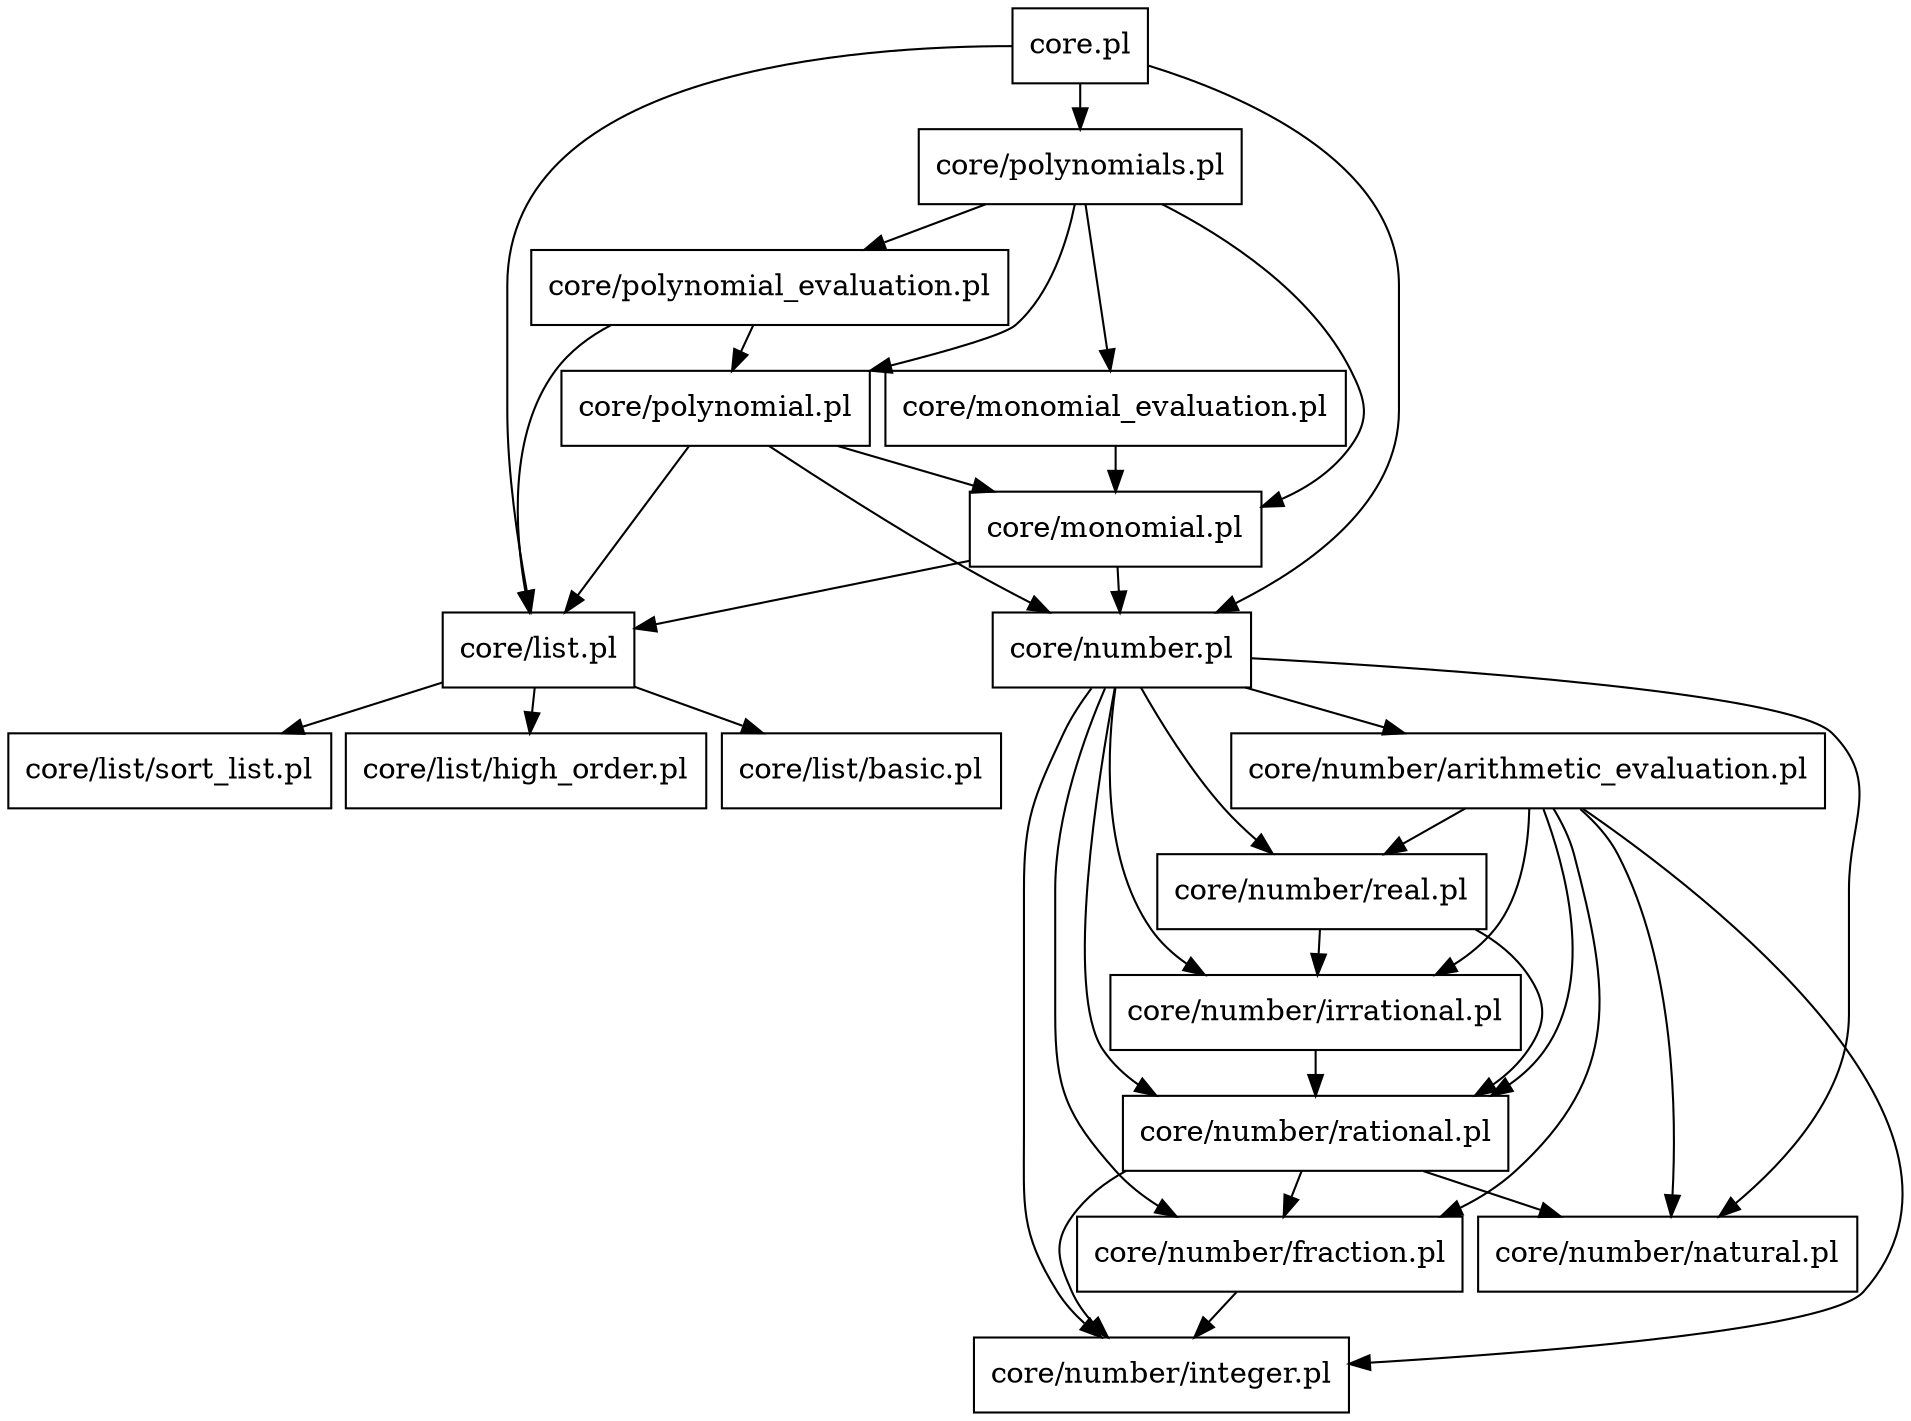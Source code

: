 digraph file_graph {
node [shape=rectangle]
nodesep = 0.1
ranksep = 0.3
"core/number/fraction.pl" -> "core/number/integer.pl"
"core/polynomials.pl" -> "core/polynomial_evaluation.pl"
"core/polynomials.pl" -> "core/monomial.pl"
"core/polynomials.pl" -> "core/polynomial.pl"
"core/polynomials.pl" -> "core/monomial_evaluation.pl"
"core/monomial_evaluation.pl" -> "core/monomial.pl"
"core/number/irrational.pl" -> "core/number/rational.pl"
"core/monomial.pl" -> "core/number.pl"
"core/monomial.pl" -> "core/list.pl"
"core/polynomial_evaluation.pl" -> "core/list.pl"
"core/polynomial_evaluation.pl" -> "core/polynomial.pl"
"core.pl" -> "core/polynomials.pl"
"core.pl" -> "core/number.pl"
"core.pl" -> "core/list.pl"
"core/number/arithmetic_evaluation.pl" -> "core/number/integer.pl"
"core/number/arithmetic_evaluation.pl" -> "core/number/natural.pl"
"core/number/arithmetic_evaluation.pl" -> "core/number/fraction.pl"
"core/number/arithmetic_evaluation.pl" -> "core/number/irrational.pl"
"core/number/arithmetic_evaluation.pl" -> "core/number/real.pl"
"core/number/arithmetic_evaluation.pl" -> "core/number/rational.pl"
"core/number.pl" -> "core/number/integer.pl"
"core/number.pl" -> "core/number/natural.pl"
"core/number.pl" -> "core/number/fraction.pl"
"core/number.pl" -> "core/number/irrational.pl"
"core/number.pl" -> "core/number/arithmetic_evaluation.pl"
"core/number.pl" -> "core/number/real.pl"
"core/number.pl" -> "core/number/rational.pl"
"core/list.pl" -> "core/list/sort_list.pl"
"core/list.pl" -> "core/list/high_order.pl"
"core/list.pl" -> "core/list/basic.pl"
"core/polynomial.pl" -> "core/monomial.pl"
"core/polynomial.pl" -> "core/number.pl"
"core/polynomial.pl" -> "core/list.pl"
"core/number/real.pl" -> "core/number/irrational.pl"
"core/number/real.pl" -> "core/number/rational.pl"
"core/number/rational.pl" -> "core/number/integer.pl"
"core/number/rational.pl" -> "core/number/natural.pl"
"core/number/rational.pl" -> "core/number/fraction.pl"
}

